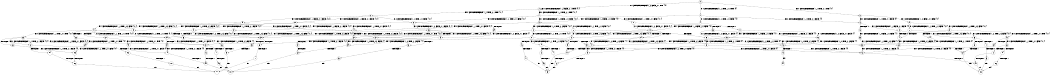 digraph BCG {
size = "7, 10.5";
center = TRUE;
node [shape = circle];
0 [peripheries = 2];
0 -> 1 [label = "EX !0 !ATOMIC_EXCH_BRANCH (1, +1, TRUE, +0, 1, TRUE) !{0}"];
0 -> 2 [label = "EX !1 !ATOMIC_EXCH_BRANCH (1, +0, FALSE, +0, 1, TRUE) !{0}"];
0 -> 3 [label = "EX !0 !ATOMIC_EXCH_BRANCH (1, +1, TRUE, +0, 1, TRUE) !{0}"];
1 -> 4 [label = "EX !0 !ATOMIC_EXCH_BRANCH (1, +1, TRUE, +0, 1, FALSE) !{0}"];
1 -> 5 [label = "EX !1 !ATOMIC_EXCH_BRANCH (1, +0, FALSE, +0, 1, FALSE) !{0}"];
1 -> 6 [label = "EX !0 !ATOMIC_EXCH_BRANCH (1, +1, TRUE, +0, 1, FALSE) !{0}"];
2 -> 2 [label = "EX !1 !ATOMIC_EXCH_BRANCH (1, +0, FALSE, +0, 1, TRUE) !{0, 1}"];
2 -> 7 [label = "EX !0 !ATOMIC_EXCH_BRANCH (1, +1, TRUE, +0, 1, TRUE) !{0, 1}"];
2 -> 8 [label = "EX !0 !ATOMIC_EXCH_BRANCH (1, +1, TRUE, +0, 1, TRUE) !{0, 1}"];
3 -> 9 [label = "EX !1 !ATOMIC_EXCH_BRANCH (1, +0, FALSE, +0, 1, FALSE) !{0}"];
3 -> 6 [label = "EX !0 !ATOMIC_EXCH_BRANCH (1, +1, TRUE, +0, 1, FALSE) !{0}"];
4 -> 10 [label = "EX !1 !ATOMIC_EXCH_BRANCH (1, +0, FALSE, +0, 1, FALSE) !{0}"];
4 -> 11 [label = "TERMINATE !0"];
5 -> 12 [label = "EX !0 !ATOMIC_EXCH_BRANCH (1, +1, TRUE, +0, 1, FALSE) !{0, 1}"];
5 -> 13 [label = "EX !1 !ATOMIC_EXCH_BRANCH (1, +0, TRUE, +0, 3, FALSE) !{0, 1}"];
5 -> 14 [label = "EX !0 !ATOMIC_EXCH_BRANCH (1, +1, TRUE, +0, 1, FALSE) !{0, 1}"];
6 -> 15 [label = "EX !1 !ATOMIC_EXCH_BRANCH (1, +0, FALSE, +0, 1, FALSE) !{0}"];
6 -> 16 [label = "TERMINATE !0"];
7 -> 17 [label = "EX !0 !ATOMIC_EXCH_BRANCH (1, +1, TRUE, +0, 1, FALSE) !{0, 1}"];
7 -> 5 [label = "EX !1 !ATOMIC_EXCH_BRANCH (1, +0, FALSE, +0, 1, FALSE) !{0, 1}"];
7 -> 18 [label = "EX !0 !ATOMIC_EXCH_BRANCH (1, +1, TRUE, +0, 1, FALSE) !{0, 1}"];
8 -> 19 [label = "EX !1 !ATOMIC_EXCH_BRANCH (1, +0, FALSE, +0, 1, FALSE) !{0, 1}"];
8 -> 18 [label = "EX !0 !ATOMIC_EXCH_BRANCH (1, +1, TRUE, +0, 1, FALSE) !{0, 1}"];
8 -> 20 [label = "EX !1 !ATOMIC_EXCH_BRANCH (1, +0, FALSE, +0, 1, FALSE) !{0, 1}"];
9 -> 21 [label = "EX !0 !ATOMIC_EXCH_BRANCH (1, +1, TRUE, +0, 1, FALSE) !{0, 1}"];
9 -> 22 [label = "EX !1 !ATOMIC_EXCH_BRANCH (1, +0, TRUE, +0, 3, FALSE) !{0, 1}"];
10 -> 23 [label = "EX !1 !ATOMIC_EXCH_BRANCH (1, +0, TRUE, +0, 3, FALSE) !{0, 1}"];
10 -> 24 [label = "TERMINATE !0"];
11 -> 25 [label = "EX !1 !ATOMIC_EXCH_BRANCH (1, +0, FALSE, +0, 1, FALSE) !{1}"];
11 -> 26 [label = "EX !1 !ATOMIC_EXCH_BRANCH (1, +0, FALSE, +0, 1, FALSE) !{1}"];
12 -> 23 [label = "EX !1 !ATOMIC_EXCH_BRANCH (1, +0, TRUE, +0, 3, FALSE) !{0, 1}"];
12 -> 24 [label = "TERMINATE !0"];
13 -> 27 [label = "EX !0 !ATOMIC_EXCH_BRANCH (1, +1, TRUE, +0, 1, TRUE) !{0, 1}"];
13 -> 28 [label = "TERMINATE !1"];
13 -> 29 [label = "EX !0 !ATOMIC_EXCH_BRANCH (1, +1, TRUE, +0, 1, TRUE) !{0, 1}"];
14 -> 30 [label = "EX !1 !ATOMIC_EXCH_BRANCH (1, +0, TRUE, +0, 3, FALSE) !{0, 1}"];
14 -> 31 [label = "EX !1 !ATOMIC_EXCH_BRANCH (1, +0, TRUE, +0, 3, FALSE) !{0, 1}"];
14 -> 32 [label = "TERMINATE !0"];
15 -> 33 [label = "EX !1 !ATOMIC_EXCH_BRANCH (1, +0, TRUE, +0, 3, FALSE) !{0, 1}"];
15 -> 34 [label = "TERMINATE !0"];
16 -> 35 [label = "EX !1 !ATOMIC_EXCH_BRANCH (1, +0, FALSE, +0, 1, FALSE) !{1}"];
17 -> 10 [label = "EX !1 !ATOMIC_EXCH_BRANCH (1, +0, FALSE, +0, 1, FALSE) !{0, 1}"];
17 -> 36 [label = "TERMINATE !0"];
18 -> 37 [label = "EX !1 !ATOMIC_EXCH_BRANCH (1, +0, FALSE, +0, 1, FALSE) !{0, 1}"];
18 -> 38 [label = "EX !1 !ATOMIC_EXCH_BRANCH (1, +0, FALSE, +0, 1, FALSE) !{0, 1}"];
18 -> 39 [label = "TERMINATE !0"];
19 -> 40 [label = "EX !0 !ATOMIC_EXCH_BRANCH (1, +1, TRUE, +0, 1, FALSE) !{0, 1}"];
19 -> 41 [label = "EX !1 !ATOMIC_EXCH_BRANCH (1, +0, TRUE, +0, 3, FALSE) !{0, 1}"];
19 -> 14 [label = "EX !0 !ATOMIC_EXCH_BRANCH (1, +1, TRUE, +0, 1, FALSE) !{0, 1}"];
20 -> 41 [label = "EX !1 !ATOMIC_EXCH_BRANCH (1, +0, TRUE, +0, 3, FALSE) !{0, 1}"];
20 -> 14 [label = "EX !0 !ATOMIC_EXCH_BRANCH (1, +1, TRUE, +0, 1, FALSE) !{0, 1}"];
20 -> 42 [label = "EX !1 !ATOMIC_EXCH_BRANCH (1, +0, TRUE, +0, 3, FALSE) !{0, 1}"];
21 -> 33 [label = "EX !1 !ATOMIC_EXCH_BRANCH (1, +0, TRUE, +0, 3, FALSE) !{0, 1}"];
21 -> 34 [label = "TERMINATE !0"];
22 -> 43 [label = "EX !0 !ATOMIC_EXCH_BRANCH (1, +1, TRUE, +0, 1, TRUE) !{0, 1}"];
22 -> 44 [label = "TERMINATE !1"];
23 -> 45 [label = "TERMINATE !0"];
23 -> 46 [label = "TERMINATE !1"];
24 -> 47 [label = "EX !1 !ATOMIC_EXCH_BRANCH (1, +0, TRUE, +0, 3, FALSE) !{1}"];
24 -> 48 [label = "EX !1 !ATOMIC_EXCH_BRANCH (1, +0, TRUE, +0, 3, FALSE) !{1}"];
25 -> 47 [label = "EX !1 !ATOMIC_EXCH_BRANCH (1, +0, TRUE, +0, 3, FALSE) !{1}"];
25 -> 48 [label = "EX !1 !ATOMIC_EXCH_BRANCH (1, +0, TRUE, +0, 3, FALSE) !{1}"];
26 -> 48 [label = "EX !1 !ATOMIC_EXCH_BRANCH (1, +0, TRUE, +0, 3, FALSE) !{1}"];
27 -> 49 [label = "EX !0 !ATOMIC_EXCH_BRANCH (1, +1, TRUE, +0, 1, FALSE) !{0, 1}"];
27 -> 50 [label = "TERMINATE !1"];
27 -> 51 [label = "EX !0 !ATOMIC_EXCH_BRANCH (1, +1, TRUE, +0, 1, FALSE) !{0, 1}"];
28 -> 52 [label = "EX !0 !ATOMIC_EXCH_BRANCH (1, +1, TRUE, +0, 1, TRUE) !{0}"];
28 -> 53 [label = "EX !0 !ATOMIC_EXCH_BRANCH (1, +1, TRUE, +0, 1, TRUE) !{0}"];
29 -> 51 [label = "EX !0 !ATOMIC_EXCH_BRANCH (1, +1, TRUE, +0, 1, FALSE) !{0, 1}"];
29 -> 54 [label = "TERMINATE !1"];
30 -> 55 [label = "TERMINATE !0"];
30 -> 56 [label = "TERMINATE !1"];
31 -> 57 [label = "TERMINATE !0"];
31 -> 58 [label = "TERMINATE !1"];
32 -> 59 [label = "EX !1 !ATOMIC_EXCH_BRANCH (1, +0, TRUE, +0, 3, FALSE) !{1}"];
33 -> 60 [label = "TERMINATE !0"];
33 -> 61 [label = "TERMINATE !1"];
34 -> 62 [label = "EX !1 !ATOMIC_EXCH_BRANCH (1, +0, TRUE, +0, 3, FALSE) !{1}"];
35 -> 62 [label = "EX !1 !ATOMIC_EXCH_BRANCH (1, +0, TRUE, +0, 3, FALSE) !{1}"];
36 -> 25 [label = "EX !1 !ATOMIC_EXCH_BRANCH (1, +0, FALSE, +0, 1, FALSE) !{1}"];
36 -> 26 [label = "EX !1 !ATOMIC_EXCH_BRANCH (1, +0, FALSE, +0, 1, FALSE) !{1}"];
37 -> 30 [label = "EX !1 !ATOMIC_EXCH_BRANCH (1, +0, TRUE, +0, 3, FALSE) !{0, 1}"];
37 -> 63 [label = "TERMINATE !0"];
38 -> 30 [label = "EX !1 !ATOMIC_EXCH_BRANCH (1, +0, TRUE, +0, 3, FALSE) !{0, 1}"];
38 -> 31 [label = "EX !1 !ATOMIC_EXCH_BRANCH (1, +0, TRUE, +0, 3, FALSE) !{0, 1}"];
38 -> 32 [label = "TERMINATE !0"];
39 -> 64 [label = "EX !1 !ATOMIC_EXCH_BRANCH (1, +0, FALSE, +0, 1, FALSE) !{1}"];
40 -> 30 [label = "EX !1 !ATOMIC_EXCH_BRANCH (1, +0, TRUE, +0, 3, FALSE) !{0, 1}"];
40 -> 63 [label = "TERMINATE !0"];
41 -> 65 [label = "EX !0 !ATOMIC_EXCH_BRANCH (1, +1, TRUE, +0, 1, TRUE) !{0, 1}"];
41 -> 66 [label = "TERMINATE !1"];
41 -> 29 [label = "EX !0 !ATOMIC_EXCH_BRANCH (1, +1, TRUE, +0, 1, TRUE) !{0, 1}"];
42 -> 29 [label = "EX !0 !ATOMIC_EXCH_BRANCH (1, +1, TRUE, +0, 1, TRUE) !{0, 1}"];
42 -> 67 [label = "TERMINATE !1"];
43 -> 68 [label = "EX !0 !ATOMIC_EXCH_BRANCH (1, +1, TRUE, +0, 1, FALSE) !{0, 1}"];
43 -> 69 [label = "TERMINATE !1"];
44 -> 53 [label = "EX !0 !ATOMIC_EXCH_BRANCH (1, +1, TRUE, +0, 1, TRUE) !{0}"];
45 -> 70 [label = "TERMINATE !1"];
46 -> 71 [label = "TERMINATE !0"];
47 -> 70 [label = "TERMINATE !1"];
48 -> 72 [label = "TERMINATE !1"];
49 -> 73 [label = "TERMINATE !0"];
49 -> 74 [label = "TERMINATE !1"];
50 -> 75 [label = "EX !0 !ATOMIC_EXCH_BRANCH (1, +1, TRUE, +0, 1, FALSE) !{0}"];
50 -> 76 [label = "EX !0 !ATOMIC_EXCH_BRANCH (1, +1, TRUE, +0, 1, FALSE) !{0}"];
51 -> 77 [label = "TERMINATE !0"];
51 -> 78 [label = "TERMINATE !1"];
52 -> 75 [label = "EX !0 !ATOMIC_EXCH_BRANCH (1, +1, TRUE, +0, 1, FALSE) !{0}"];
52 -> 76 [label = "EX !0 !ATOMIC_EXCH_BRANCH (1, +1, TRUE, +0, 1, FALSE) !{0}"];
53 -> 76 [label = "EX !0 !ATOMIC_EXCH_BRANCH (1, +1, TRUE, +0, 1, FALSE) !{0}"];
54 -> 79 [label = "EX !0 !ATOMIC_EXCH_BRANCH (1, +1, TRUE, +0, 1, FALSE) !{0}"];
55 -> 80 [label = "TERMINATE !1"];
56 -> 81 [label = "TERMINATE !0"];
57 -> 82 [label = "TERMINATE !1"];
58 -> 83 [label = "TERMINATE !0"];
59 -> 82 [label = "TERMINATE !1"];
60 -> 84 [label = "TERMINATE !1"];
61 -> 85 [label = "TERMINATE !0"];
62 -> 84 [label = "TERMINATE !1"];
63 -> 86 [label = "EX !1 !ATOMIC_EXCH_BRANCH (1, +0, TRUE, +0, 3, FALSE) !{1}"];
64 -> 59 [label = "EX !1 !ATOMIC_EXCH_BRANCH (1, +0, TRUE, +0, 3, FALSE) !{1}"];
65 -> 87 [label = "EX !0 !ATOMIC_EXCH_BRANCH (1, +1, TRUE, +0, 1, FALSE) !{0, 1}"];
65 -> 88 [label = "TERMINATE !1"];
65 -> 51 [label = "EX !0 !ATOMIC_EXCH_BRANCH (1, +1, TRUE, +0, 1, FALSE) !{0, 1}"];
66 -> 89 [label = "EX !0 !ATOMIC_EXCH_BRANCH (1, +1, TRUE, +0, 1, TRUE) !{0}"];
67 -> 90 [label = "EX !0 !ATOMIC_EXCH_BRANCH (1, +1, TRUE, +0, 1, TRUE) !{0}"];
68 -> 91 [label = "TERMINATE !0"];
68 -> 92 [label = "TERMINATE !1"];
69 -> 76 [label = "EX !0 !ATOMIC_EXCH_BRANCH (1, +1, TRUE, +0, 1, FALSE) !{0}"];
70 -> 93 [label = "exit"];
71 -> 93 [label = "exit"];
72 -> 94 [label = "exit"];
73 -> 95 [label = "TERMINATE !1"];
74 -> 96 [label = "TERMINATE !0"];
75 -> 96 [label = "TERMINATE !0"];
76 -> 97 [label = "TERMINATE !0"];
77 -> 98 [label = "TERMINATE !1"];
78 -> 99 [label = "TERMINATE !0"];
79 -> 99 [label = "TERMINATE !0"];
80 -> 100 [label = "exit"];
81 -> 100 [label = "exit"];
82 -> 101 [label = "exit"];
83 -> 101 [label = "exit"];
84 -> 102 [label = "exit"];
85 -> 102 [label = "exit"];
86 -> 80 [label = "TERMINATE !1"];
87 -> 103 [label = "TERMINATE !0"];
87 -> 104 [label = "TERMINATE !1"];
88 -> 105 [label = "EX !0 !ATOMIC_EXCH_BRANCH (1, +1, TRUE, +0, 1, FALSE) !{0}"];
89 -> 105 [label = "EX !0 !ATOMIC_EXCH_BRANCH (1, +1, TRUE, +0, 1, FALSE) !{0}"];
90 -> 79 [label = "EX !0 !ATOMIC_EXCH_BRANCH (1, +1, TRUE, +0, 1, FALSE) !{0}"];
91 -> 106 [label = "TERMINATE !1"];
92 -> 97 [label = "TERMINATE !0"];
95 -> 93 [label = "exit"];
96 -> 93 [label = "exit"];
97 -> 102 [label = "exit"];
98 -> 101 [label = "exit"];
99 -> 101 [label = "exit"];
103 -> 107 [label = "TERMINATE !1"];
104 -> 108 [label = "TERMINATE !0"];
105 -> 108 [label = "TERMINATE !0"];
106 -> 102 [label = "exit"];
107 -> 100 [label = "exit"];
108 -> 100 [label = "exit"];
}
